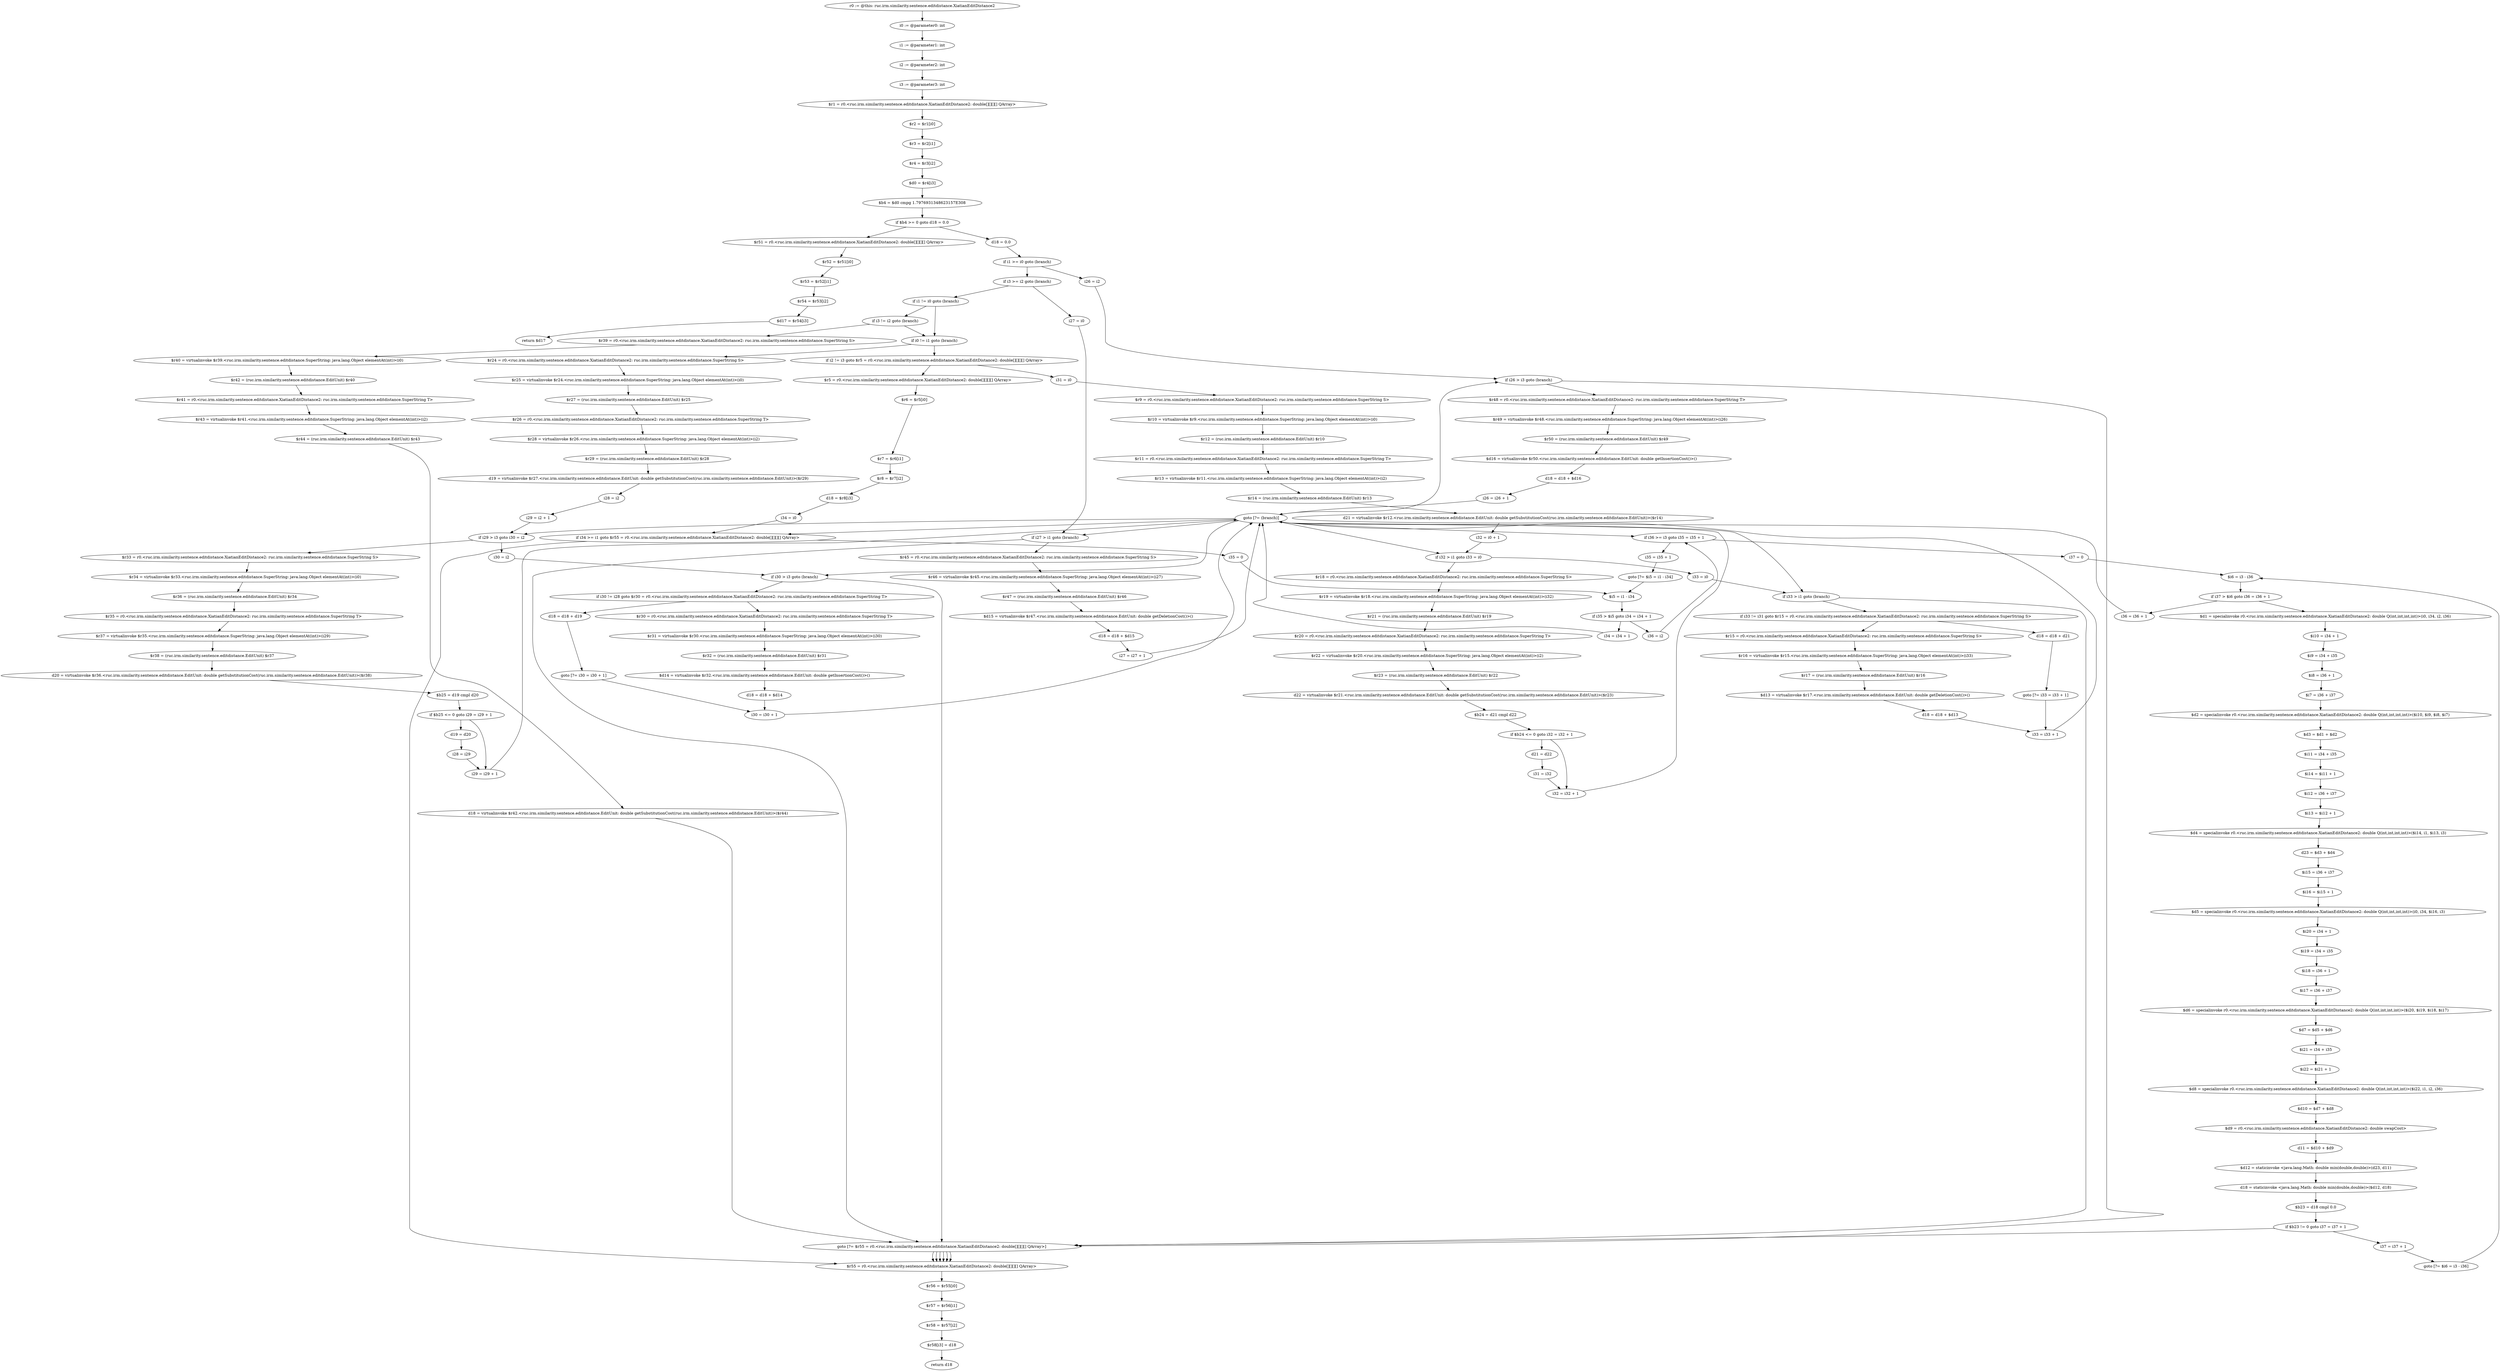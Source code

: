 digraph "unitGraph" {
    "r0 := @this: ruc.irm.similarity.sentence.editdistance.XiatianEditDistance2"
    "i0 := @parameter0: int"
    "i1 := @parameter1: int"
    "i2 := @parameter2: int"
    "i3 := @parameter3: int"
    "$r1 = r0.<ruc.irm.similarity.sentence.editdistance.XiatianEditDistance2: double[][][][] QArray>"
    "$r2 = $r1[i0]"
    "$r3 = $r2[i1]"
    "$r4 = $r3[i2]"
    "$d0 = $r4[i3]"
    "$b4 = $d0 cmpg 1.7976931348623157E308"
    "if $b4 >= 0 goto d18 = 0.0"
    "$r51 = r0.<ruc.irm.similarity.sentence.editdistance.XiatianEditDistance2: double[][][][] QArray>"
    "$r52 = $r51[i0]"
    "$r53 = $r52[i1]"
    "$r54 = $r53[i2]"
    "$d17 = $r54[i3]"
    "return $d17"
    "d18 = 0.0"
    "if i1 >= i0 goto (branch)"
    "i26 = i2"
    "if i26 > i3 goto (branch)"
    "$r48 = r0.<ruc.irm.similarity.sentence.editdistance.XiatianEditDistance2: ruc.irm.similarity.sentence.editdistance.SuperString T>"
    "$r49 = virtualinvoke $r48.<ruc.irm.similarity.sentence.editdistance.SuperString: java.lang.Object elementAt(int)>(i26)"
    "$r50 = (ruc.irm.similarity.sentence.editdistance.EditUnit) $r49"
    "$d16 = virtualinvoke $r50.<ruc.irm.similarity.sentence.editdistance.EditUnit: double getInsertionCost()>()"
    "d18 = d18 + $d16"
    "i26 = i26 + 1"
    "goto [?= (branch)]"
    "goto [?= $r55 = r0.<ruc.irm.similarity.sentence.editdistance.XiatianEditDistance2: double[][][][] QArray>]"
    "if i3 >= i2 goto (branch)"
    "i27 = i0"
    "if i27 > i1 goto (branch)"
    "$r45 = r0.<ruc.irm.similarity.sentence.editdistance.XiatianEditDistance2: ruc.irm.similarity.sentence.editdistance.SuperString S>"
    "$r46 = virtualinvoke $r45.<ruc.irm.similarity.sentence.editdistance.SuperString: java.lang.Object elementAt(int)>(i27)"
    "$r47 = (ruc.irm.similarity.sentence.editdistance.EditUnit) $r46"
    "$d15 = virtualinvoke $r47.<ruc.irm.similarity.sentence.editdistance.EditUnit: double getDeletionCost()>()"
    "d18 = d18 + $d15"
    "i27 = i27 + 1"
    "if i1 != i0 goto (branch)"
    "if i3 != i2 goto (branch)"
    "$r39 = r0.<ruc.irm.similarity.sentence.editdistance.XiatianEditDistance2: ruc.irm.similarity.sentence.editdistance.SuperString S>"
    "$r40 = virtualinvoke $r39.<ruc.irm.similarity.sentence.editdistance.SuperString: java.lang.Object elementAt(int)>(i0)"
    "$r42 = (ruc.irm.similarity.sentence.editdistance.EditUnit) $r40"
    "$r41 = r0.<ruc.irm.similarity.sentence.editdistance.XiatianEditDistance2: ruc.irm.similarity.sentence.editdistance.SuperString T>"
    "$r43 = virtualinvoke $r41.<ruc.irm.similarity.sentence.editdistance.SuperString: java.lang.Object elementAt(int)>(i2)"
    "$r44 = (ruc.irm.similarity.sentence.editdistance.EditUnit) $r43"
    "d18 = virtualinvoke $r42.<ruc.irm.similarity.sentence.editdistance.EditUnit: double getSubstitutionCost(ruc.irm.similarity.sentence.editdistance.EditUnit)>($r44)"
    "if i0 != i1 goto (branch)"
    "$r24 = r0.<ruc.irm.similarity.sentence.editdistance.XiatianEditDistance2: ruc.irm.similarity.sentence.editdistance.SuperString S>"
    "$r25 = virtualinvoke $r24.<ruc.irm.similarity.sentence.editdistance.SuperString: java.lang.Object elementAt(int)>(i0)"
    "$r27 = (ruc.irm.similarity.sentence.editdistance.EditUnit) $r25"
    "$r26 = r0.<ruc.irm.similarity.sentence.editdistance.XiatianEditDistance2: ruc.irm.similarity.sentence.editdistance.SuperString T>"
    "$r28 = virtualinvoke $r26.<ruc.irm.similarity.sentence.editdistance.SuperString: java.lang.Object elementAt(int)>(i2)"
    "$r29 = (ruc.irm.similarity.sentence.editdistance.EditUnit) $r28"
    "d19 = virtualinvoke $r27.<ruc.irm.similarity.sentence.editdistance.EditUnit: double getSubstitutionCost(ruc.irm.similarity.sentence.editdistance.EditUnit)>($r29)"
    "i28 = i2"
    "i29 = i2 + 1"
    "if i29 > i3 goto i30 = i2"
    "$r33 = r0.<ruc.irm.similarity.sentence.editdistance.XiatianEditDistance2: ruc.irm.similarity.sentence.editdistance.SuperString S>"
    "$r34 = virtualinvoke $r33.<ruc.irm.similarity.sentence.editdistance.SuperString: java.lang.Object elementAt(int)>(i0)"
    "$r36 = (ruc.irm.similarity.sentence.editdistance.EditUnit) $r34"
    "$r35 = r0.<ruc.irm.similarity.sentence.editdistance.XiatianEditDistance2: ruc.irm.similarity.sentence.editdistance.SuperString T>"
    "$r37 = virtualinvoke $r35.<ruc.irm.similarity.sentence.editdistance.SuperString: java.lang.Object elementAt(int)>(i29)"
    "$r38 = (ruc.irm.similarity.sentence.editdistance.EditUnit) $r37"
    "d20 = virtualinvoke $r36.<ruc.irm.similarity.sentence.editdistance.EditUnit: double getSubstitutionCost(ruc.irm.similarity.sentence.editdistance.EditUnit)>($r38)"
    "$b25 = d19 cmpl d20"
    "if $b25 <= 0 goto i29 = i29 + 1"
    "d19 = d20"
    "i28 = i29"
    "i29 = i29 + 1"
    "i30 = i2"
    "if i30 > i3 goto (branch)"
    "if i30 != i28 goto $r30 = r0.<ruc.irm.similarity.sentence.editdistance.XiatianEditDistance2: ruc.irm.similarity.sentence.editdistance.SuperString T>"
    "d18 = d18 + d19"
    "goto [?= i30 = i30 + 1]"
    "$r30 = r0.<ruc.irm.similarity.sentence.editdistance.XiatianEditDistance2: ruc.irm.similarity.sentence.editdistance.SuperString T>"
    "$r31 = virtualinvoke $r30.<ruc.irm.similarity.sentence.editdistance.SuperString: java.lang.Object elementAt(int)>(i30)"
    "$r32 = (ruc.irm.similarity.sentence.editdistance.EditUnit) $r31"
    "$d14 = virtualinvoke $r32.<ruc.irm.similarity.sentence.editdistance.EditUnit: double getInsertionCost()>()"
    "d18 = d18 + $d14"
    "i30 = i30 + 1"
    "if i2 != i3 goto $r5 = r0.<ruc.irm.similarity.sentence.editdistance.XiatianEditDistance2: double[][][][] QArray>"
    "i31 = i0"
    "$r9 = r0.<ruc.irm.similarity.sentence.editdistance.XiatianEditDistance2: ruc.irm.similarity.sentence.editdistance.SuperString S>"
    "$r10 = virtualinvoke $r9.<ruc.irm.similarity.sentence.editdistance.SuperString: java.lang.Object elementAt(int)>(i0)"
    "$r12 = (ruc.irm.similarity.sentence.editdistance.EditUnit) $r10"
    "$r11 = r0.<ruc.irm.similarity.sentence.editdistance.XiatianEditDistance2: ruc.irm.similarity.sentence.editdistance.SuperString T>"
    "$r13 = virtualinvoke $r11.<ruc.irm.similarity.sentence.editdistance.SuperString: java.lang.Object elementAt(int)>(i2)"
    "$r14 = (ruc.irm.similarity.sentence.editdistance.EditUnit) $r13"
    "d21 = virtualinvoke $r12.<ruc.irm.similarity.sentence.editdistance.EditUnit: double getSubstitutionCost(ruc.irm.similarity.sentence.editdistance.EditUnit)>($r14)"
    "i32 = i0 + 1"
    "if i32 > i1 goto i33 = i0"
    "$r18 = r0.<ruc.irm.similarity.sentence.editdistance.XiatianEditDistance2: ruc.irm.similarity.sentence.editdistance.SuperString S>"
    "$r19 = virtualinvoke $r18.<ruc.irm.similarity.sentence.editdistance.SuperString: java.lang.Object elementAt(int)>(i32)"
    "$r21 = (ruc.irm.similarity.sentence.editdistance.EditUnit) $r19"
    "$r20 = r0.<ruc.irm.similarity.sentence.editdistance.XiatianEditDistance2: ruc.irm.similarity.sentence.editdistance.SuperString T>"
    "$r22 = virtualinvoke $r20.<ruc.irm.similarity.sentence.editdistance.SuperString: java.lang.Object elementAt(int)>(i2)"
    "$r23 = (ruc.irm.similarity.sentence.editdistance.EditUnit) $r22"
    "d22 = virtualinvoke $r21.<ruc.irm.similarity.sentence.editdistance.EditUnit: double getSubstitutionCost(ruc.irm.similarity.sentence.editdistance.EditUnit)>($r23)"
    "$b24 = d21 cmpl d22"
    "if $b24 <= 0 goto i32 = i32 + 1"
    "d21 = d22"
    "i31 = i32"
    "i32 = i32 + 1"
    "i33 = i0"
    "if i33 > i1 goto (branch)"
    "if i33 != i31 goto $r15 = r0.<ruc.irm.similarity.sentence.editdistance.XiatianEditDistance2: ruc.irm.similarity.sentence.editdistance.SuperString S>"
    "d18 = d18 + d21"
    "goto [?= i33 = i33 + 1]"
    "$r15 = r0.<ruc.irm.similarity.sentence.editdistance.XiatianEditDistance2: ruc.irm.similarity.sentence.editdistance.SuperString S>"
    "$r16 = virtualinvoke $r15.<ruc.irm.similarity.sentence.editdistance.SuperString: java.lang.Object elementAt(int)>(i33)"
    "$r17 = (ruc.irm.similarity.sentence.editdistance.EditUnit) $r16"
    "$d13 = virtualinvoke $r17.<ruc.irm.similarity.sentence.editdistance.EditUnit: double getDeletionCost()>()"
    "d18 = d18 + $d13"
    "i33 = i33 + 1"
    "$r5 = r0.<ruc.irm.similarity.sentence.editdistance.XiatianEditDistance2: double[][][][] QArray>"
    "$r6 = $r5[i0]"
    "$r7 = $r6[i1]"
    "$r8 = $r7[i2]"
    "d18 = $r8[i3]"
    "i34 = i0"
    "if i34 >= i1 goto $r55 = r0.<ruc.irm.similarity.sentence.editdistance.XiatianEditDistance2: double[][][][] QArray>"
    "i35 = 0"
    "$i5 = i1 - i34"
    "if i35 > $i5 goto i34 = i34 + 1"
    "i36 = i2"
    "if i36 >= i3 goto i35 = i35 + 1"
    "i37 = 0"
    "$i6 = i3 - i36"
    "if i37 > $i6 goto i36 = i36 + 1"
    "$d1 = specialinvoke r0.<ruc.irm.similarity.sentence.editdistance.XiatianEditDistance2: double Q(int,int,int,int)>(i0, i34, i2, i36)"
    "$i10 = i34 + 1"
    "$i9 = i34 + i35"
    "$i8 = i36 + 1"
    "$i7 = i36 + i37"
    "$d2 = specialinvoke r0.<ruc.irm.similarity.sentence.editdistance.XiatianEditDistance2: double Q(int,int,int,int)>($i10, $i9, $i8, $i7)"
    "$d3 = $d1 + $d2"
    "$i11 = i34 + i35"
    "$i14 = $i11 + 1"
    "$i12 = i36 + i37"
    "$i13 = $i12 + 1"
    "$d4 = specialinvoke r0.<ruc.irm.similarity.sentence.editdistance.XiatianEditDistance2: double Q(int,int,int,int)>($i14, i1, $i13, i3)"
    "d23 = $d3 + $d4"
    "$i15 = i36 + i37"
    "$i16 = $i15 + 1"
    "$d5 = specialinvoke r0.<ruc.irm.similarity.sentence.editdistance.XiatianEditDistance2: double Q(int,int,int,int)>(i0, i34, $i16, i3)"
    "$i20 = i34 + 1"
    "$i19 = i34 + i35"
    "$i18 = i36 + 1"
    "$i17 = i36 + i37"
    "$d6 = specialinvoke r0.<ruc.irm.similarity.sentence.editdistance.XiatianEditDistance2: double Q(int,int,int,int)>($i20, $i19, $i18, $i17)"
    "$d7 = $d5 + $d6"
    "$i21 = i34 + i35"
    "$i22 = $i21 + 1"
    "$d8 = specialinvoke r0.<ruc.irm.similarity.sentence.editdistance.XiatianEditDistance2: double Q(int,int,int,int)>($i22, i1, i2, i36)"
    "$d10 = $d7 + $d8"
    "$d9 = r0.<ruc.irm.similarity.sentence.editdistance.XiatianEditDistance2: double swapCost>"
    "d11 = $d10 + $d9"
    "$d12 = staticinvoke <java.lang.Math: double min(double,double)>(d23, d11)"
    "d18 = staticinvoke <java.lang.Math: double min(double,double)>($d12, d18)"
    "$b23 = d18 cmpl 0.0"
    "if $b23 != 0 goto i37 = i37 + 1"
    "i37 = i37 + 1"
    "goto [?= $i6 = i3 - i36]"
    "i36 = i36 + 1"
    "i35 = i35 + 1"
    "goto [?= $i5 = i1 - i34]"
    "i34 = i34 + 1"
    "$r55 = r0.<ruc.irm.similarity.sentence.editdistance.XiatianEditDistance2: double[][][][] QArray>"
    "$r56 = $r55[i0]"
    "$r57 = $r56[i1]"
    "$r58 = $r57[i2]"
    "$r58[i3] = d18"
    "return d18"
    "r0 := @this: ruc.irm.similarity.sentence.editdistance.XiatianEditDistance2"->"i0 := @parameter0: int";
    "i0 := @parameter0: int"->"i1 := @parameter1: int";
    "i1 := @parameter1: int"->"i2 := @parameter2: int";
    "i2 := @parameter2: int"->"i3 := @parameter3: int";
    "i3 := @parameter3: int"->"$r1 = r0.<ruc.irm.similarity.sentence.editdistance.XiatianEditDistance2: double[][][][] QArray>";
    "$r1 = r0.<ruc.irm.similarity.sentence.editdistance.XiatianEditDistance2: double[][][][] QArray>"->"$r2 = $r1[i0]";
    "$r2 = $r1[i0]"->"$r3 = $r2[i1]";
    "$r3 = $r2[i1]"->"$r4 = $r3[i2]";
    "$r4 = $r3[i2]"->"$d0 = $r4[i3]";
    "$d0 = $r4[i3]"->"$b4 = $d0 cmpg 1.7976931348623157E308";
    "$b4 = $d0 cmpg 1.7976931348623157E308"->"if $b4 >= 0 goto d18 = 0.0";
    "if $b4 >= 0 goto d18 = 0.0"->"$r51 = r0.<ruc.irm.similarity.sentence.editdistance.XiatianEditDistance2: double[][][][] QArray>";
    "if $b4 >= 0 goto d18 = 0.0"->"d18 = 0.0";
    "$r51 = r0.<ruc.irm.similarity.sentence.editdistance.XiatianEditDistance2: double[][][][] QArray>"->"$r52 = $r51[i0]";
    "$r52 = $r51[i0]"->"$r53 = $r52[i1]";
    "$r53 = $r52[i1]"->"$r54 = $r53[i2]";
    "$r54 = $r53[i2]"->"$d17 = $r54[i3]";
    "$d17 = $r54[i3]"->"return $d17";
    "d18 = 0.0"->"if i1 >= i0 goto (branch)";
    "if i1 >= i0 goto (branch)"->"i26 = i2";
    "if i1 >= i0 goto (branch)"->"if i3 >= i2 goto (branch)";
    "i26 = i2"->"if i26 > i3 goto (branch)";
    "if i26 > i3 goto (branch)"->"$r48 = r0.<ruc.irm.similarity.sentence.editdistance.XiatianEditDistance2: ruc.irm.similarity.sentence.editdistance.SuperString T>";
    "if i26 > i3 goto (branch)"->"goto [?= $r55 = r0.<ruc.irm.similarity.sentence.editdistance.XiatianEditDistance2: double[][][][] QArray>]";
    "$r48 = r0.<ruc.irm.similarity.sentence.editdistance.XiatianEditDistance2: ruc.irm.similarity.sentence.editdistance.SuperString T>"->"$r49 = virtualinvoke $r48.<ruc.irm.similarity.sentence.editdistance.SuperString: java.lang.Object elementAt(int)>(i26)";
    "$r49 = virtualinvoke $r48.<ruc.irm.similarity.sentence.editdistance.SuperString: java.lang.Object elementAt(int)>(i26)"->"$r50 = (ruc.irm.similarity.sentence.editdistance.EditUnit) $r49";
    "$r50 = (ruc.irm.similarity.sentence.editdistance.EditUnit) $r49"->"$d16 = virtualinvoke $r50.<ruc.irm.similarity.sentence.editdistance.EditUnit: double getInsertionCost()>()";
    "$d16 = virtualinvoke $r50.<ruc.irm.similarity.sentence.editdistance.EditUnit: double getInsertionCost()>()"->"d18 = d18 + $d16";
    "d18 = d18 + $d16"->"i26 = i26 + 1";
    "i26 = i26 + 1"->"goto [?= (branch)]";
    "goto [?= (branch)]"->"if i26 > i3 goto (branch)";
    "goto [?= $r55 = r0.<ruc.irm.similarity.sentence.editdistance.XiatianEditDistance2: double[][][][] QArray>]"->"$r55 = r0.<ruc.irm.similarity.sentence.editdistance.XiatianEditDistance2: double[][][][] QArray>";
    "if i3 >= i2 goto (branch)"->"i27 = i0";
    "if i3 >= i2 goto (branch)"->"if i1 != i0 goto (branch)";
    "i27 = i0"->"if i27 > i1 goto (branch)";
    "if i27 > i1 goto (branch)"->"$r45 = r0.<ruc.irm.similarity.sentence.editdistance.XiatianEditDistance2: ruc.irm.similarity.sentence.editdistance.SuperString S>";
    "if i27 > i1 goto (branch)"->"goto [?= $r55 = r0.<ruc.irm.similarity.sentence.editdistance.XiatianEditDistance2: double[][][][] QArray>]";
    "$r45 = r0.<ruc.irm.similarity.sentence.editdistance.XiatianEditDistance2: ruc.irm.similarity.sentence.editdistance.SuperString S>"->"$r46 = virtualinvoke $r45.<ruc.irm.similarity.sentence.editdistance.SuperString: java.lang.Object elementAt(int)>(i27)";
    "$r46 = virtualinvoke $r45.<ruc.irm.similarity.sentence.editdistance.SuperString: java.lang.Object elementAt(int)>(i27)"->"$r47 = (ruc.irm.similarity.sentence.editdistance.EditUnit) $r46";
    "$r47 = (ruc.irm.similarity.sentence.editdistance.EditUnit) $r46"->"$d15 = virtualinvoke $r47.<ruc.irm.similarity.sentence.editdistance.EditUnit: double getDeletionCost()>()";
    "$d15 = virtualinvoke $r47.<ruc.irm.similarity.sentence.editdistance.EditUnit: double getDeletionCost()>()"->"d18 = d18 + $d15";
    "d18 = d18 + $d15"->"i27 = i27 + 1";
    "i27 = i27 + 1"->"goto [?= (branch)]";
    "goto [?= (branch)]"->"if i27 > i1 goto (branch)";
    "goto [?= $r55 = r0.<ruc.irm.similarity.sentence.editdistance.XiatianEditDistance2: double[][][][] QArray>]"->"$r55 = r0.<ruc.irm.similarity.sentence.editdistance.XiatianEditDistance2: double[][][][] QArray>";
    "if i1 != i0 goto (branch)"->"if i3 != i2 goto (branch)";
    "if i1 != i0 goto (branch)"->"if i0 != i1 goto (branch)";
    "if i3 != i2 goto (branch)"->"$r39 = r0.<ruc.irm.similarity.sentence.editdistance.XiatianEditDistance2: ruc.irm.similarity.sentence.editdistance.SuperString S>";
    "if i3 != i2 goto (branch)"->"if i0 != i1 goto (branch)";
    "$r39 = r0.<ruc.irm.similarity.sentence.editdistance.XiatianEditDistance2: ruc.irm.similarity.sentence.editdistance.SuperString S>"->"$r40 = virtualinvoke $r39.<ruc.irm.similarity.sentence.editdistance.SuperString: java.lang.Object elementAt(int)>(i0)";
    "$r40 = virtualinvoke $r39.<ruc.irm.similarity.sentence.editdistance.SuperString: java.lang.Object elementAt(int)>(i0)"->"$r42 = (ruc.irm.similarity.sentence.editdistance.EditUnit) $r40";
    "$r42 = (ruc.irm.similarity.sentence.editdistance.EditUnit) $r40"->"$r41 = r0.<ruc.irm.similarity.sentence.editdistance.XiatianEditDistance2: ruc.irm.similarity.sentence.editdistance.SuperString T>";
    "$r41 = r0.<ruc.irm.similarity.sentence.editdistance.XiatianEditDistance2: ruc.irm.similarity.sentence.editdistance.SuperString T>"->"$r43 = virtualinvoke $r41.<ruc.irm.similarity.sentence.editdistance.SuperString: java.lang.Object elementAt(int)>(i2)";
    "$r43 = virtualinvoke $r41.<ruc.irm.similarity.sentence.editdistance.SuperString: java.lang.Object elementAt(int)>(i2)"->"$r44 = (ruc.irm.similarity.sentence.editdistance.EditUnit) $r43";
    "$r44 = (ruc.irm.similarity.sentence.editdistance.EditUnit) $r43"->"d18 = virtualinvoke $r42.<ruc.irm.similarity.sentence.editdistance.EditUnit: double getSubstitutionCost(ruc.irm.similarity.sentence.editdistance.EditUnit)>($r44)";
    "d18 = virtualinvoke $r42.<ruc.irm.similarity.sentence.editdistance.EditUnit: double getSubstitutionCost(ruc.irm.similarity.sentence.editdistance.EditUnit)>($r44)"->"goto [?= $r55 = r0.<ruc.irm.similarity.sentence.editdistance.XiatianEditDistance2: double[][][][] QArray>]";
    "goto [?= $r55 = r0.<ruc.irm.similarity.sentence.editdistance.XiatianEditDistance2: double[][][][] QArray>]"->"$r55 = r0.<ruc.irm.similarity.sentence.editdistance.XiatianEditDistance2: double[][][][] QArray>";
    "if i0 != i1 goto (branch)"->"$r24 = r0.<ruc.irm.similarity.sentence.editdistance.XiatianEditDistance2: ruc.irm.similarity.sentence.editdistance.SuperString S>";
    "if i0 != i1 goto (branch)"->"if i2 != i3 goto $r5 = r0.<ruc.irm.similarity.sentence.editdistance.XiatianEditDistance2: double[][][][] QArray>";
    "$r24 = r0.<ruc.irm.similarity.sentence.editdistance.XiatianEditDistance2: ruc.irm.similarity.sentence.editdistance.SuperString S>"->"$r25 = virtualinvoke $r24.<ruc.irm.similarity.sentence.editdistance.SuperString: java.lang.Object elementAt(int)>(i0)";
    "$r25 = virtualinvoke $r24.<ruc.irm.similarity.sentence.editdistance.SuperString: java.lang.Object elementAt(int)>(i0)"->"$r27 = (ruc.irm.similarity.sentence.editdistance.EditUnit) $r25";
    "$r27 = (ruc.irm.similarity.sentence.editdistance.EditUnit) $r25"->"$r26 = r0.<ruc.irm.similarity.sentence.editdistance.XiatianEditDistance2: ruc.irm.similarity.sentence.editdistance.SuperString T>";
    "$r26 = r0.<ruc.irm.similarity.sentence.editdistance.XiatianEditDistance2: ruc.irm.similarity.sentence.editdistance.SuperString T>"->"$r28 = virtualinvoke $r26.<ruc.irm.similarity.sentence.editdistance.SuperString: java.lang.Object elementAt(int)>(i2)";
    "$r28 = virtualinvoke $r26.<ruc.irm.similarity.sentence.editdistance.SuperString: java.lang.Object elementAt(int)>(i2)"->"$r29 = (ruc.irm.similarity.sentence.editdistance.EditUnit) $r28";
    "$r29 = (ruc.irm.similarity.sentence.editdistance.EditUnit) $r28"->"d19 = virtualinvoke $r27.<ruc.irm.similarity.sentence.editdistance.EditUnit: double getSubstitutionCost(ruc.irm.similarity.sentence.editdistance.EditUnit)>($r29)";
    "d19 = virtualinvoke $r27.<ruc.irm.similarity.sentence.editdistance.EditUnit: double getSubstitutionCost(ruc.irm.similarity.sentence.editdistance.EditUnit)>($r29)"->"i28 = i2";
    "i28 = i2"->"i29 = i2 + 1";
    "i29 = i2 + 1"->"if i29 > i3 goto i30 = i2";
    "if i29 > i3 goto i30 = i2"->"$r33 = r0.<ruc.irm.similarity.sentence.editdistance.XiatianEditDistance2: ruc.irm.similarity.sentence.editdistance.SuperString S>";
    "if i29 > i3 goto i30 = i2"->"i30 = i2";
    "$r33 = r0.<ruc.irm.similarity.sentence.editdistance.XiatianEditDistance2: ruc.irm.similarity.sentence.editdistance.SuperString S>"->"$r34 = virtualinvoke $r33.<ruc.irm.similarity.sentence.editdistance.SuperString: java.lang.Object elementAt(int)>(i0)";
    "$r34 = virtualinvoke $r33.<ruc.irm.similarity.sentence.editdistance.SuperString: java.lang.Object elementAt(int)>(i0)"->"$r36 = (ruc.irm.similarity.sentence.editdistance.EditUnit) $r34";
    "$r36 = (ruc.irm.similarity.sentence.editdistance.EditUnit) $r34"->"$r35 = r0.<ruc.irm.similarity.sentence.editdistance.XiatianEditDistance2: ruc.irm.similarity.sentence.editdistance.SuperString T>";
    "$r35 = r0.<ruc.irm.similarity.sentence.editdistance.XiatianEditDistance2: ruc.irm.similarity.sentence.editdistance.SuperString T>"->"$r37 = virtualinvoke $r35.<ruc.irm.similarity.sentence.editdistance.SuperString: java.lang.Object elementAt(int)>(i29)";
    "$r37 = virtualinvoke $r35.<ruc.irm.similarity.sentence.editdistance.SuperString: java.lang.Object elementAt(int)>(i29)"->"$r38 = (ruc.irm.similarity.sentence.editdistance.EditUnit) $r37";
    "$r38 = (ruc.irm.similarity.sentence.editdistance.EditUnit) $r37"->"d20 = virtualinvoke $r36.<ruc.irm.similarity.sentence.editdistance.EditUnit: double getSubstitutionCost(ruc.irm.similarity.sentence.editdistance.EditUnit)>($r38)";
    "d20 = virtualinvoke $r36.<ruc.irm.similarity.sentence.editdistance.EditUnit: double getSubstitutionCost(ruc.irm.similarity.sentence.editdistance.EditUnit)>($r38)"->"$b25 = d19 cmpl d20";
    "$b25 = d19 cmpl d20"->"if $b25 <= 0 goto i29 = i29 + 1";
    "if $b25 <= 0 goto i29 = i29 + 1"->"d19 = d20";
    "if $b25 <= 0 goto i29 = i29 + 1"->"i29 = i29 + 1";
    "d19 = d20"->"i28 = i29";
    "i28 = i29"->"i29 = i29 + 1";
    "i29 = i29 + 1"->"goto [?= (branch)]";
    "goto [?= (branch)]"->"if i29 > i3 goto i30 = i2";
    "i30 = i2"->"if i30 > i3 goto (branch)";
    "if i30 > i3 goto (branch)"->"if i30 != i28 goto $r30 = r0.<ruc.irm.similarity.sentence.editdistance.XiatianEditDistance2: ruc.irm.similarity.sentence.editdistance.SuperString T>";
    "if i30 > i3 goto (branch)"->"goto [?= $r55 = r0.<ruc.irm.similarity.sentence.editdistance.XiatianEditDistance2: double[][][][] QArray>]";
    "if i30 != i28 goto $r30 = r0.<ruc.irm.similarity.sentence.editdistance.XiatianEditDistance2: ruc.irm.similarity.sentence.editdistance.SuperString T>"->"d18 = d18 + d19";
    "if i30 != i28 goto $r30 = r0.<ruc.irm.similarity.sentence.editdistance.XiatianEditDistance2: ruc.irm.similarity.sentence.editdistance.SuperString T>"->"$r30 = r0.<ruc.irm.similarity.sentence.editdistance.XiatianEditDistance2: ruc.irm.similarity.sentence.editdistance.SuperString T>";
    "d18 = d18 + d19"->"goto [?= i30 = i30 + 1]";
    "goto [?= i30 = i30 + 1]"->"i30 = i30 + 1";
    "$r30 = r0.<ruc.irm.similarity.sentence.editdistance.XiatianEditDistance2: ruc.irm.similarity.sentence.editdistance.SuperString T>"->"$r31 = virtualinvoke $r30.<ruc.irm.similarity.sentence.editdistance.SuperString: java.lang.Object elementAt(int)>(i30)";
    "$r31 = virtualinvoke $r30.<ruc.irm.similarity.sentence.editdistance.SuperString: java.lang.Object elementAt(int)>(i30)"->"$r32 = (ruc.irm.similarity.sentence.editdistance.EditUnit) $r31";
    "$r32 = (ruc.irm.similarity.sentence.editdistance.EditUnit) $r31"->"$d14 = virtualinvoke $r32.<ruc.irm.similarity.sentence.editdistance.EditUnit: double getInsertionCost()>()";
    "$d14 = virtualinvoke $r32.<ruc.irm.similarity.sentence.editdistance.EditUnit: double getInsertionCost()>()"->"d18 = d18 + $d14";
    "d18 = d18 + $d14"->"i30 = i30 + 1";
    "i30 = i30 + 1"->"goto [?= (branch)]";
    "goto [?= (branch)]"->"if i30 > i3 goto (branch)";
    "goto [?= $r55 = r0.<ruc.irm.similarity.sentence.editdistance.XiatianEditDistance2: double[][][][] QArray>]"->"$r55 = r0.<ruc.irm.similarity.sentence.editdistance.XiatianEditDistance2: double[][][][] QArray>";
    "if i2 != i3 goto $r5 = r0.<ruc.irm.similarity.sentence.editdistance.XiatianEditDistance2: double[][][][] QArray>"->"i31 = i0";
    "if i2 != i3 goto $r5 = r0.<ruc.irm.similarity.sentence.editdistance.XiatianEditDistance2: double[][][][] QArray>"->"$r5 = r0.<ruc.irm.similarity.sentence.editdistance.XiatianEditDistance2: double[][][][] QArray>";
    "i31 = i0"->"$r9 = r0.<ruc.irm.similarity.sentence.editdistance.XiatianEditDistance2: ruc.irm.similarity.sentence.editdistance.SuperString S>";
    "$r9 = r0.<ruc.irm.similarity.sentence.editdistance.XiatianEditDistance2: ruc.irm.similarity.sentence.editdistance.SuperString S>"->"$r10 = virtualinvoke $r9.<ruc.irm.similarity.sentence.editdistance.SuperString: java.lang.Object elementAt(int)>(i0)";
    "$r10 = virtualinvoke $r9.<ruc.irm.similarity.sentence.editdistance.SuperString: java.lang.Object elementAt(int)>(i0)"->"$r12 = (ruc.irm.similarity.sentence.editdistance.EditUnit) $r10";
    "$r12 = (ruc.irm.similarity.sentence.editdistance.EditUnit) $r10"->"$r11 = r0.<ruc.irm.similarity.sentence.editdistance.XiatianEditDistance2: ruc.irm.similarity.sentence.editdistance.SuperString T>";
    "$r11 = r0.<ruc.irm.similarity.sentence.editdistance.XiatianEditDistance2: ruc.irm.similarity.sentence.editdistance.SuperString T>"->"$r13 = virtualinvoke $r11.<ruc.irm.similarity.sentence.editdistance.SuperString: java.lang.Object elementAt(int)>(i2)";
    "$r13 = virtualinvoke $r11.<ruc.irm.similarity.sentence.editdistance.SuperString: java.lang.Object elementAt(int)>(i2)"->"$r14 = (ruc.irm.similarity.sentence.editdistance.EditUnit) $r13";
    "$r14 = (ruc.irm.similarity.sentence.editdistance.EditUnit) $r13"->"d21 = virtualinvoke $r12.<ruc.irm.similarity.sentence.editdistance.EditUnit: double getSubstitutionCost(ruc.irm.similarity.sentence.editdistance.EditUnit)>($r14)";
    "d21 = virtualinvoke $r12.<ruc.irm.similarity.sentence.editdistance.EditUnit: double getSubstitutionCost(ruc.irm.similarity.sentence.editdistance.EditUnit)>($r14)"->"i32 = i0 + 1";
    "i32 = i0 + 1"->"if i32 > i1 goto i33 = i0";
    "if i32 > i1 goto i33 = i0"->"$r18 = r0.<ruc.irm.similarity.sentence.editdistance.XiatianEditDistance2: ruc.irm.similarity.sentence.editdistance.SuperString S>";
    "if i32 > i1 goto i33 = i0"->"i33 = i0";
    "$r18 = r0.<ruc.irm.similarity.sentence.editdistance.XiatianEditDistance2: ruc.irm.similarity.sentence.editdistance.SuperString S>"->"$r19 = virtualinvoke $r18.<ruc.irm.similarity.sentence.editdistance.SuperString: java.lang.Object elementAt(int)>(i32)";
    "$r19 = virtualinvoke $r18.<ruc.irm.similarity.sentence.editdistance.SuperString: java.lang.Object elementAt(int)>(i32)"->"$r21 = (ruc.irm.similarity.sentence.editdistance.EditUnit) $r19";
    "$r21 = (ruc.irm.similarity.sentence.editdistance.EditUnit) $r19"->"$r20 = r0.<ruc.irm.similarity.sentence.editdistance.XiatianEditDistance2: ruc.irm.similarity.sentence.editdistance.SuperString T>";
    "$r20 = r0.<ruc.irm.similarity.sentence.editdistance.XiatianEditDistance2: ruc.irm.similarity.sentence.editdistance.SuperString T>"->"$r22 = virtualinvoke $r20.<ruc.irm.similarity.sentence.editdistance.SuperString: java.lang.Object elementAt(int)>(i2)";
    "$r22 = virtualinvoke $r20.<ruc.irm.similarity.sentence.editdistance.SuperString: java.lang.Object elementAt(int)>(i2)"->"$r23 = (ruc.irm.similarity.sentence.editdistance.EditUnit) $r22";
    "$r23 = (ruc.irm.similarity.sentence.editdistance.EditUnit) $r22"->"d22 = virtualinvoke $r21.<ruc.irm.similarity.sentence.editdistance.EditUnit: double getSubstitutionCost(ruc.irm.similarity.sentence.editdistance.EditUnit)>($r23)";
    "d22 = virtualinvoke $r21.<ruc.irm.similarity.sentence.editdistance.EditUnit: double getSubstitutionCost(ruc.irm.similarity.sentence.editdistance.EditUnit)>($r23)"->"$b24 = d21 cmpl d22";
    "$b24 = d21 cmpl d22"->"if $b24 <= 0 goto i32 = i32 + 1";
    "if $b24 <= 0 goto i32 = i32 + 1"->"d21 = d22";
    "if $b24 <= 0 goto i32 = i32 + 1"->"i32 = i32 + 1";
    "d21 = d22"->"i31 = i32";
    "i31 = i32"->"i32 = i32 + 1";
    "i32 = i32 + 1"->"goto [?= (branch)]";
    "goto [?= (branch)]"->"if i32 > i1 goto i33 = i0";
    "i33 = i0"->"if i33 > i1 goto (branch)";
    "if i33 > i1 goto (branch)"->"if i33 != i31 goto $r15 = r0.<ruc.irm.similarity.sentence.editdistance.XiatianEditDistance2: ruc.irm.similarity.sentence.editdistance.SuperString S>";
    "if i33 > i1 goto (branch)"->"goto [?= $r55 = r0.<ruc.irm.similarity.sentence.editdistance.XiatianEditDistance2: double[][][][] QArray>]";
    "if i33 != i31 goto $r15 = r0.<ruc.irm.similarity.sentence.editdistance.XiatianEditDistance2: ruc.irm.similarity.sentence.editdistance.SuperString S>"->"d18 = d18 + d21";
    "if i33 != i31 goto $r15 = r0.<ruc.irm.similarity.sentence.editdistance.XiatianEditDistance2: ruc.irm.similarity.sentence.editdistance.SuperString S>"->"$r15 = r0.<ruc.irm.similarity.sentence.editdistance.XiatianEditDistance2: ruc.irm.similarity.sentence.editdistance.SuperString S>";
    "d18 = d18 + d21"->"goto [?= i33 = i33 + 1]";
    "goto [?= i33 = i33 + 1]"->"i33 = i33 + 1";
    "$r15 = r0.<ruc.irm.similarity.sentence.editdistance.XiatianEditDistance2: ruc.irm.similarity.sentence.editdistance.SuperString S>"->"$r16 = virtualinvoke $r15.<ruc.irm.similarity.sentence.editdistance.SuperString: java.lang.Object elementAt(int)>(i33)";
    "$r16 = virtualinvoke $r15.<ruc.irm.similarity.sentence.editdistance.SuperString: java.lang.Object elementAt(int)>(i33)"->"$r17 = (ruc.irm.similarity.sentence.editdistance.EditUnit) $r16";
    "$r17 = (ruc.irm.similarity.sentence.editdistance.EditUnit) $r16"->"$d13 = virtualinvoke $r17.<ruc.irm.similarity.sentence.editdistance.EditUnit: double getDeletionCost()>()";
    "$d13 = virtualinvoke $r17.<ruc.irm.similarity.sentence.editdistance.EditUnit: double getDeletionCost()>()"->"d18 = d18 + $d13";
    "d18 = d18 + $d13"->"i33 = i33 + 1";
    "i33 = i33 + 1"->"goto [?= (branch)]";
    "goto [?= (branch)]"->"if i33 > i1 goto (branch)";
    "goto [?= $r55 = r0.<ruc.irm.similarity.sentence.editdistance.XiatianEditDistance2: double[][][][] QArray>]"->"$r55 = r0.<ruc.irm.similarity.sentence.editdistance.XiatianEditDistance2: double[][][][] QArray>";
    "$r5 = r0.<ruc.irm.similarity.sentence.editdistance.XiatianEditDistance2: double[][][][] QArray>"->"$r6 = $r5[i0]";
    "$r6 = $r5[i0]"->"$r7 = $r6[i1]";
    "$r7 = $r6[i1]"->"$r8 = $r7[i2]";
    "$r8 = $r7[i2]"->"d18 = $r8[i3]";
    "d18 = $r8[i3]"->"i34 = i0";
    "i34 = i0"->"if i34 >= i1 goto $r55 = r0.<ruc.irm.similarity.sentence.editdistance.XiatianEditDistance2: double[][][][] QArray>";
    "if i34 >= i1 goto $r55 = r0.<ruc.irm.similarity.sentence.editdistance.XiatianEditDistance2: double[][][][] QArray>"->"i35 = 0";
    "if i34 >= i1 goto $r55 = r0.<ruc.irm.similarity.sentence.editdistance.XiatianEditDistance2: double[][][][] QArray>"->"$r55 = r0.<ruc.irm.similarity.sentence.editdistance.XiatianEditDistance2: double[][][][] QArray>";
    "i35 = 0"->"$i5 = i1 - i34";
    "$i5 = i1 - i34"->"if i35 > $i5 goto i34 = i34 + 1";
    "if i35 > $i5 goto i34 = i34 + 1"->"i36 = i2";
    "if i35 > $i5 goto i34 = i34 + 1"->"i34 = i34 + 1";
    "i36 = i2"->"if i36 >= i3 goto i35 = i35 + 1";
    "if i36 >= i3 goto i35 = i35 + 1"->"i37 = 0";
    "if i36 >= i3 goto i35 = i35 + 1"->"i35 = i35 + 1";
    "i37 = 0"->"$i6 = i3 - i36";
    "$i6 = i3 - i36"->"if i37 > $i6 goto i36 = i36 + 1";
    "if i37 > $i6 goto i36 = i36 + 1"->"$d1 = specialinvoke r0.<ruc.irm.similarity.sentence.editdistance.XiatianEditDistance2: double Q(int,int,int,int)>(i0, i34, i2, i36)";
    "if i37 > $i6 goto i36 = i36 + 1"->"i36 = i36 + 1";
    "$d1 = specialinvoke r0.<ruc.irm.similarity.sentence.editdistance.XiatianEditDistance2: double Q(int,int,int,int)>(i0, i34, i2, i36)"->"$i10 = i34 + 1";
    "$i10 = i34 + 1"->"$i9 = i34 + i35";
    "$i9 = i34 + i35"->"$i8 = i36 + 1";
    "$i8 = i36 + 1"->"$i7 = i36 + i37";
    "$i7 = i36 + i37"->"$d2 = specialinvoke r0.<ruc.irm.similarity.sentence.editdistance.XiatianEditDistance2: double Q(int,int,int,int)>($i10, $i9, $i8, $i7)";
    "$d2 = specialinvoke r0.<ruc.irm.similarity.sentence.editdistance.XiatianEditDistance2: double Q(int,int,int,int)>($i10, $i9, $i8, $i7)"->"$d3 = $d1 + $d2";
    "$d3 = $d1 + $d2"->"$i11 = i34 + i35";
    "$i11 = i34 + i35"->"$i14 = $i11 + 1";
    "$i14 = $i11 + 1"->"$i12 = i36 + i37";
    "$i12 = i36 + i37"->"$i13 = $i12 + 1";
    "$i13 = $i12 + 1"->"$d4 = specialinvoke r0.<ruc.irm.similarity.sentence.editdistance.XiatianEditDistance2: double Q(int,int,int,int)>($i14, i1, $i13, i3)";
    "$d4 = specialinvoke r0.<ruc.irm.similarity.sentence.editdistance.XiatianEditDistance2: double Q(int,int,int,int)>($i14, i1, $i13, i3)"->"d23 = $d3 + $d4";
    "d23 = $d3 + $d4"->"$i15 = i36 + i37";
    "$i15 = i36 + i37"->"$i16 = $i15 + 1";
    "$i16 = $i15 + 1"->"$d5 = specialinvoke r0.<ruc.irm.similarity.sentence.editdistance.XiatianEditDistance2: double Q(int,int,int,int)>(i0, i34, $i16, i3)";
    "$d5 = specialinvoke r0.<ruc.irm.similarity.sentence.editdistance.XiatianEditDistance2: double Q(int,int,int,int)>(i0, i34, $i16, i3)"->"$i20 = i34 + 1";
    "$i20 = i34 + 1"->"$i19 = i34 + i35";
    "$i19 = i34 + i35"->"$i18 = i36 + 1";
    "$i18 = i36 + 1"->"$i17 = i36 + i37";
    "$i17 = i36 + i37"->"$d6 = specialinvoke r0.<ruc.irm.similarity.sentence.editdistance.XiatianEditDistance2: double Q(int,int,int,int)>($i20, $i19, $i18, $i17)";
    "$d6 = specialinvoke r0.<ruc.irm.similarity.sentence.editdistance.XiatianEditDistance2: double Q(int,int,int,int)>($i20, $i19, $i18, $i17)"->"$d7 = $d5 + $d6";
    "$d7 = $d5 + $d6"->"$i21 = i34 + i35";
    "$i21 = i34 + i35"->"$i22 = $i21 + 1";
    "$i22 = $i21 + 1"->"$d8 = specialinvoke r0.<ruc.irm.similarity.sentence.editdistance.XiatianEditDistance2: double Q(int,int,int,int)>($i22, i1, i2, i36)";
    "$d8 = specialinvoke r0.<ruc.irm.similarity.sentence.editdistance.XiatianEditDistance2: double Q(int,int,int,int)>($i22, i1, i2, i36)"->"$d10 = $d7 + $d8";
    "$d10 = $d7 + $d8"->"$d9 = r0.<ruc.irm.similarity.sentence.editdistance.XiatianEditDistance2: double swapCost>";
    "$d9 = r0.<ruc.irm.similarity.sentence.editdistance.XiatianEditDistance2: double swapCost>"->"d11 = $d10 + $d9";
    "d11 = $d10 + $d9"->"$d12 = staticinvoke <java.lang.Math: double min(double,double)>(d23, d11)";
    "$d12 = staticinvoke <java.lang.Math: double min(double,double)>(d23, d11)"->"d18 = staticinvoke <java.lang.Math: double min(double,double)>($d12, d18)";
    "d18 = staticinvoke <java.lang.Math: double min(double,double)>($d12, d18)"->"$b23 = d18 cmpl 0.0";
    "$b23 = d18 cmpl 0.0"->"if $b23 != 0 goto i37 = i37 + 1";
    "if $b23 != 0 goto i37 = i37 + 1"->"goto [?= $r55 = r0.<ruc.irm.similarity.sentence.editdistance.XiatianEditDistance2: double[][][][] QArray>]";
    "if $b23 != 0 goto i37 = i37 + 1"->"i37 = i37 + 1";
    "goto [?= $r55 = r0.<ruc.irm.similarity.sentence.editdistance.XiatianEditDistance2: double[][][][] QArray>]"->"$r55 = r0.<ruc.irm.similarity.sentence.editdistance.XiatianEditDistance2: double[][][][] QArray>";
    "i37 = i37 + 1"->"goto [?= $i6 = i3 - i36]";
    "goto [?= $i6 = i3 - i36]"->"$i6 = i3 - i36";
    "i36 = i36 + 1"->"goto [?= (branch)]";
    "goto [?= (branch)]"->"if i36 >= i3 goto i35 = i35 + 1";
    "i35 = i35 + 1"->"goto [?= $i5 = i1 - i34]";
    "goto [?= $i5 = i1 - i34]"->"$i5 = i1 - i34";
    "i34 = i34 + 1"->"goto [?= (branch)]";
    "goto [?= (branch)]"->"if i34 >= i1 goto $r55 = r0.<ruc.irm.similarity.sentence.editdistance.XiatianEditDistance2: double[][][][] QArray>";
    "$r55 = r0.<ruc.irm.similarity.sentence.editdistance.XiatianEditDistance2: double[][][][] QArray>"->"$r56 = $r55[i0]";
    "$r56 = $r55[i0]"->"$r57 = $r56[i1]";
    "$r57 = $r56[i1]"->"$r58 = $r57[i2]";
    "$r58 = $r57[i2]"->"$r58[i3] = d18";
    "$r58[i3] = d18"->"return d18";
}
